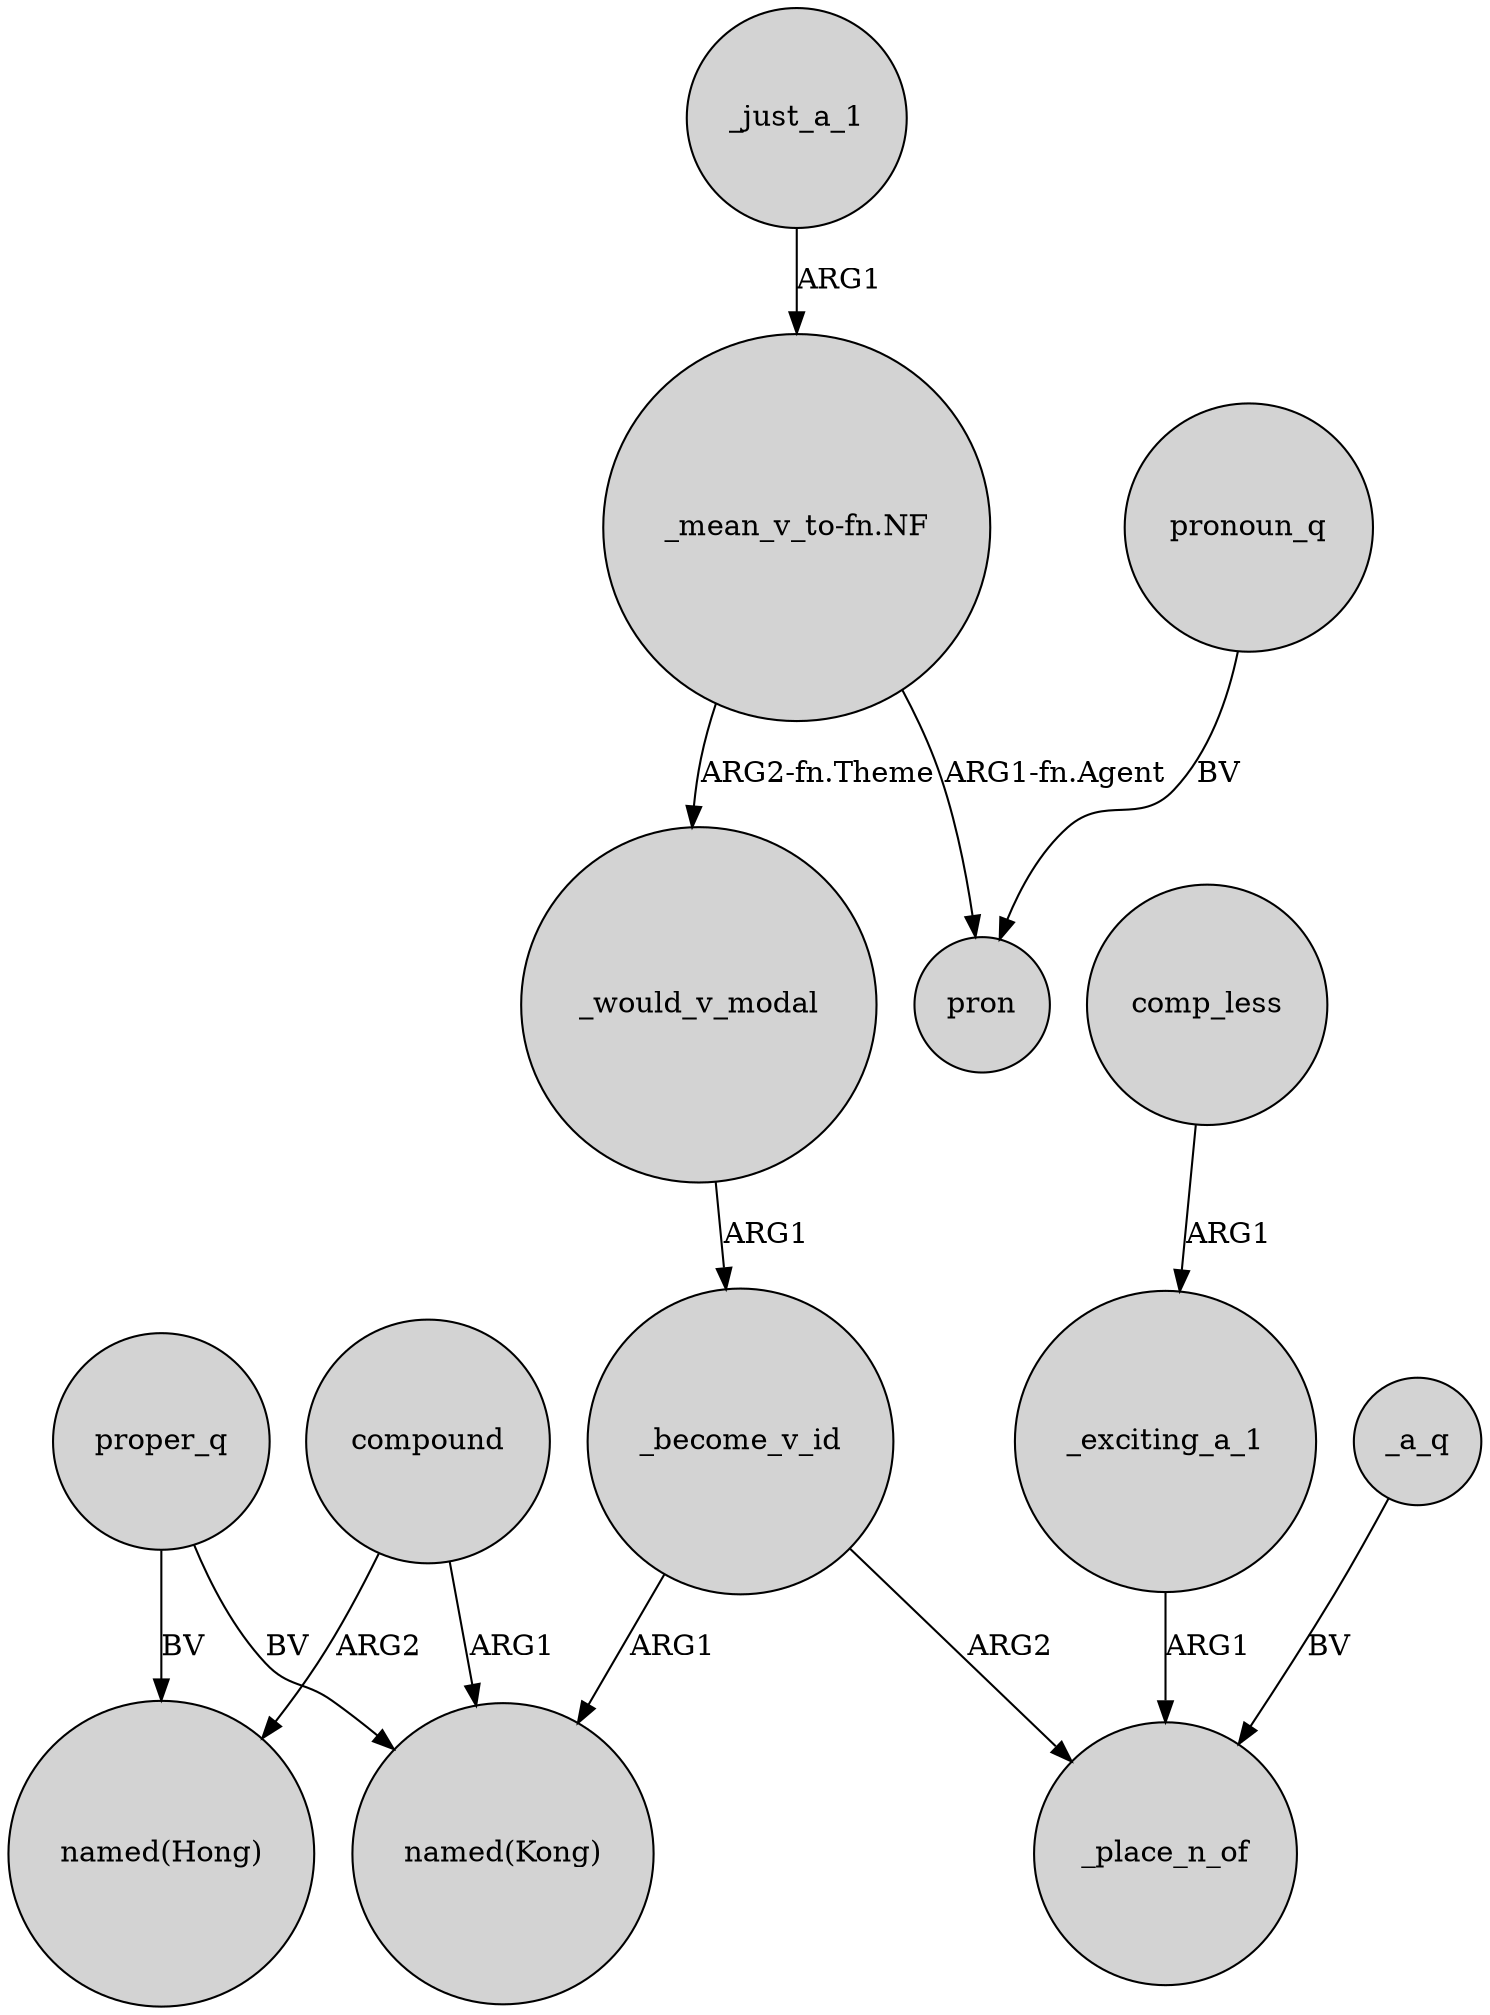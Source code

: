 digraph {
	node [shape=circle style=filled]
	_a_q -> _place_n_of [label=BV]
	compound -> "named(Hong)" [label=ARG2]
	_become_v_id -> "named(Kong)" [label=ARG1]
	_would_v_modal -> _become_v_id [label=ARG1]
	_just_a_1 -> "_mean_v_to-fn.NF" [label=ARG1]
	_become_v_id -> _place_n_of [label=ARG2]
	"_mean_v_to-fn.NF" -> _would_v_modal [label="ARG2-fn.Theme"]
	proper_q -> "named(Kong)" [label=BV]
	_exciting_a_1 -> _place_n_of [label=ARG1]
	proper_q -> "named(Hong)" [label=BV]
	compound -> "named(Kong)" [label=ARG1]
	"_mean_v_to-fn.NF" -> pron [label="ARG1-fn.Agent"]
	comp_less -> _exciting_a_1 [label=ARG1]
	pronoun_q -> pron [label=BV]
}

